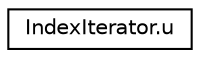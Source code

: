 digraph "Graphical Class Hierarchy"
{
 // LATEX_PDF_SIZE
  edge [fontname="Helvetica",fontsize="10",labelfontname="Helvetica",labelfontsize="10"];
  node [fontname="Helvetica",fontsize="10",shape=record];
  rankdir="LR";
  Node0 [label="IndexIterator.u",height=0.2,width=0.4,color="black", fillcolor="white", style="filled",URL="$db/d1b/sqlite3_8c.html#d5/d23/unionIndexIterator_8u",tooltip=" "];
}
